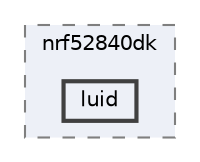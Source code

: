 digraph "/home/mj/Desktop/IoT-Chat-Digitalization/TextYourIoTDevice/bin/nrf52840dk/luid"
{
 // LATEX_PDF_SIZE
  bgcolor="transparent";
  edge [fontname=Helvetica,fontsize=10,labelfontname=Helvetica,labelfontsize=10];
  node [fontname=Helvetica,fontsize=10,shape=box,height=0.2,width=0.4];
  compound=true
  subgraph clusterdir_0c725116918d2e080617d882693859a8 {
    graph [ bgcolor="#edf0f7", pencolor="grey50", label="nrf52840dk", fontname=Helvetica,fontsize=10 style="filled,dashed", URL="dir_0c725116918d2e080617d882693859a8.html",tooltip=""]
  dir_b637fa669b0a023fce97020020d056f2 [label="luid", fillcolor="#edf0f7", color="grey25", style="filled,bold", URL="dir_b637fa669b0a023fce97020020d056f2.html",tooltip=""];
  }
}
